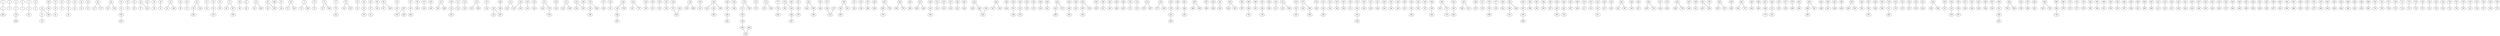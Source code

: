 strict graph {
0 [pos="(4817, 3777)"];
1 [pos="(5526, 3652)"];
2 [pos="(4833, 3861)"];
3 [pos="(5536, 3737)"];
4 [pos="(579, 4751)"];
5 [pos="(579, 4393)"];
6 [pos="(3703, 3990)"];
7 [pos="(4433, 3848)"];
8 [pos="(556, 3522)"];
9 [pos="(561, 3635)"];
10 [pos="(3704, 4077)"];
11 [pos="(4465, 3929)"];
12 [pos="(4305, 1660)"];
13 [pos="(4634, 1608)"];
14 [pos="(2893, 4248)"];
15 [pos="(3566, 4105)"];
16 [pos="(441, 2985)"];
17 [pos="(452, 3191)"];
18 [pos="(2895, 4160)"];
19 [pos="(3521, 4027)"];
20 [pos="(516, 2780)"];
21 [pos="(534, 3130)"];
22 [pos="(480, 3750)"];
23 [pos="(485, 3921)"];
24 [pos="(4630, 1695)"];
25 [pos="(5057, 1635)"];
26 [pos="(576, 4152)"];
27 [pos="(576, 4196)"];
28 [pos="(2523, 4245)"];
29 [pos="(2841, 4172)"];
30 [pos="(994, 6169)"];
31 [pos="(1137, 6438)"];
32 [pos="(980, 4665)"];
33 [pos="(1389, 4540)"];
34 [pos="(1619, 4474)"];
35 [pos="(2022, 4366)"];
36 [pos="(1906, 6882)"];
37 [pos="(2231, 6957)"];
38 [pos="(1918, 6973)"];
39 [pos="(2165, 7030)"];
40 [pos="(903, 6179)"];
41 [pos="(1065, 6484)"];
42 [pos="(5442, 1259)"];
43 [pos="(5602, 1525)"];
44 [pos="(2303, 4384)"];
45 [pos="(2866, 4254)"];
46 [pos="(5079, 6171)"];
47 [pos="(5256, 5960)"];
48 [pos="(3717, 3988)"];
49 [pos="(4775, 6490)"];
50 [pos="(4922, 6343)"];
51 [pos="(6037, 2981)"];
52 [pos="(6045, 3227)"];
53 [pos="(4951, 6186)"];
54 [pos="(5119, 5993)"];
55 [pos="(5151, 5954)"];
56 [pos="(5298, 5766)"];
57 [pos="(508, 2468)"];
58 [pos="(508, 2256)"];
59 [pos="(4610, 3815)"];
60 [pos="(4883, 3766)"];
61 [pos="(487, 3977)"];
62 [pos="(492, 4306)"];
63 [pos="(3131, 2091)"];
64 [pos="(3312, 1995)"];
65 [pos="(1278, 4662)"];
66 [pos="(1453, 4611)"];
67 [pos="(451, 3159)"];
68 [pos="(475, 3622)"];
69 [pos="(5524, 1229)"];
70 [pos="(5685, 1497)"];
71 [pos="(4534, 6592)"];
72 [pos="(4717, 6427)"];
73 [pos="(422, 2350)"];
74 [pos="(423, 2463)"];
75 [pos="(789, 5944)"];
76 [pos="(911, 6194)"];
77 [pos="(2975, 398)"];
78 [pos="(3301, 381)"];
79 [pos="(1614, 4564)"];
80 [pos="(2069, 4442)"];
81 [pos="(3773, 4064)"];
82 [pos="(3815, 1876)"];
83 [pos="(4129, 1786)"];
84 [pos="(5962, 3567)"];
85 [pos="(5962, 3335)"];
86 [pos="(494, 4680)"];
87 [pos="(494, 4455)"];
88 [pos="(3201, 471)"];
89 [pos="(3314, 466)"];
90 [pos="(736, 4835)"];
91 [pos="(1099, 4717)"];
92 [pos="(493, 4340)"];
93 [pos="(5032, 1552)"];
94 [pos="(569, 3866)"];
95 [pos="(3307, 2093)"];
96 [pos="(3516, 1991)"];
97 [pos="(5936, 4023)"];
98 [pos="(5955, 3750)"];
99 [pos="(3759, 375)"];
100 [pos="(3839, 376)"];
101 [pos="(3531, 374)"];
102 [pos="(3639, 374)"];
103 [pos="(3791, 1794)"];
104 [pos="(4119, 1700)"];
105 [pos="(1320, 1022)"];
106 [pos="(1476, 932)"];
107 [pos="(5991, 2491)"];
108 [pos="(6016, 2695)"];
109 [pos="(1072, 1186)"];
110 [pos="(1260, 1059)"];
111 [pos="(6020, 4043)"];
112 [pos="(6028, 3938)"];
113 [pos="(4615, 3901)"];
114 [pos="(4888, 3852)"];
115 [pos="(4208, 6839)"];
116 [pos="(4345, 6743)"];
117 [pos="(572, 3976)"];
118 [pos="(574, 4060)"];
119 [pos="(1650, 842)"];
120 [pos="(1830, 758)"];
121 [pos="(1148, 1030)"];
122 [pos="(1321, 922)"];
123 [pos="(5659, 3631)"];
124 [pos="(5873, 3601)"];
125 [pos="(5596, 3727)"];
126 [pos="(5952, 3677)"];
127 [pos="(979, 6140)"];
128 [pos="(1035, 6246)"];
129 [pos="(6032, 3896)"];
130 [pos="(6039, 3770)"];
131 [pos="(5887, 2371)"];
132 [pos="(5918, 2592)"];
133 [pos="(4435, 6782)"];
134 [pos="(4588, 6658)"];
135 [pos="(5324, 949)"];
136 [pos="(5449, 1115)"];
137 [pos="(5330, 5722)"];
138 [pos="(5454, 5538)"];
139 [pos="(578, 4281)"];
140 [pos="(544, 3285)"];
141 [pos="(557, 3539)"];
142 [pos="(920, 1195)"];
143 [pos="(1054, 1094)"];
144 [pos="(5542, 5558)"];
145 [pos="(5639, 5390)"];
146 [pos="(5413, 1526)"];
147 [pos="(5586, 1526)"];
148 [pos="(5929, 2686)"];
149 [pos="(5945, 2869)"];
150 [pos="(2901, 490)"];
151 [pos="(3102, 476)"];
152 [pos="(4304, 1747)"];
153 [pos="(4645, 1693)"];
154 [pos="(5272, 5940)"];
155 [pos="(5413, 5753)"];
156 [pos="(2285, 3496)"];
157 [pos="(2285, 3552)"];
158 [pos="(1474, 6852)"];
159 [pos="(1725, 6924)"];
160 [pos="(588, 5359)"];
161 [pos="(611, 5449)"];
162 [pos="(5250, 993)"];
163 [pos="(5379, 1164)"];
164 [pos="(4153, 6975)"];
165 [pos="(4310, 6873)"];
166 [pos="(1385, 885)"];
167 [pos="(1573, 785)"];
168 [pos="(2137, 7023)"];
169 [pos="(2271, 7053)"];
170 [pos="(6044, 3689)"];
171 [pos="(6045, 3634)"];
172 [pos="(1985, 4376)"];
173 [pos="(2366, 4281)"];
174 [pos="(5990, 4296)"];
175 [pos="(6016, 4084)"];
176 [pos="(876, 5929)"];
177 [pos="(2361, 7072)"];
178 [pos="(2609, 7121)"];
179 [pos="(2677, 2576)"];
180 [pos="(2770, 2473)"];
181 [pos="(5922, 4653)"];
182 [pos="(5959, 4479)"];
183 [pos="(2838, 2293)"];
184 [pos="(2960, 2201)"];
185 [pos="(637, 5204)"];
186 [pos="(680, 5377)"];
187 [pos="(4616, 6634)"];
188 [pos="(4759, 6505)"];
189 [pos="(2412, 475)"];
190 [pos="(2639, 435)"];
191 [pos="(4082, 6918)"];
192 [pos="(4199, 6845)"];
193 [pos="(5699, 1521)"];
194 [pos="(5797, 1698)"];
195 [pos="(6047, 3592)"];
196 [pos="(6047, 3532)"];
197 [pos="(828, 1391)"];
198 [pos="(951, 1280)"];
199 [pos="(5513, 5440)"];
200 [pos="(5585, 5310)"];
201 [pos="(4961, 6301)"];
202 [pos="(5088, 6160)"];
203 [pos="(3939, 7094)"];
204 [pos="(4143, 6981)"];
205 [pos="(2470, 7007)"];
206 [pos="(2636, 7040)"];
207 [pos="(853, 4706)"];
208 [pos="(948, 4676)"];
209 [pos="(3386, 463)"];
210 [pos="(3450, 462)"];
211 [pos="(1604, 6802)"];
212 [pos="(1858, 6870)"];
213 [pos="(2633, 2496)"];
214 [pos="(2732, 2390)"];
215 [pos="(5436, 5720)"];
216 [pos="(5547, 5549)"];
217 [pos="(4648, 603)"];
218 [pos="(4793, 650)"];
219 [pos="(5201, 936)"];
220 [pos="(5103, 1544)"];
221 [pos="(5305, 1530)"];
222 [pos="(722, 1376)"];
223 [pos="(821, 1280)"];
224 [pos="(4210, 413)"];
225 [pos="(4369, 444)"];
226 [pos="(5197, 1622)"];
227 [pos="(5375, 1613)"];
228 [pos="(4340, 525)"];
229 [pos="(4488, 559)"];
230 [pos="(1878, 737)"];
231 [pos="(2024, 678)"];
232 [pos="(3559, 459)"];
233 [pos="(3748, 459)"];
234 [pos="(4133, 487)"];
235 [pos="(4297, 516)"];
236 [pos="(527, 5104)"];
237 [pos="(572, 5299)"];
238 [pos="(951, 6272)"];
239 [pos="(1029, 6419)"];
240 [pos="(1450, 6753)"];
241 [pos="(1573, 6793)"];
242 [pos="(5907, 4274)"];
243 [pos="(5928, 4103)"];
244 [pos="(5950, 2952)"];
245 [pos="(5953, 3039)"];
246 [pos="(5724, 5223)"];
247 [pos="(5790, 5075)"];
248 [pos="(6048, 3376)"];
249 [pos="(5951, 2239)"];
250 [pos="(5142, 743)"];
251 [pos="(5242, 851)"];
252 [pos="(6019, 2723)"];
253 [pos="(6026, 2814)"];
254 [pos="(5782, 4846)"];
255 [pos="(5838, 4637)"];
256 [pos="(1094, 6535)"];
257 [pos="(1151, 6630)"];
258 [pos="(2977, 2189)"];
259 [pos="(3102, 2108)"];
260 [pos="(1716, 717)"];
261 [pos="(1827, 666)"];
262 [pos="(979, 1257)"];
263 [pos="(1081, 1180)"];
264 [pos="(3133, 2189)"];
265 [pos="(3292, 2101)"];
266 [pos="(3866, 7035)"];
267 [pos="(4039, 6943)"];
268 [pos="(6046, 3268)"];
269 [pos="(6047, 3324)"];
270 [pos="(2991, 2284)"];
271 [pos="(3120, 2197)"];
272 [pos="(1608, 864)"];
273 [pos="(1678, 829)"];
274 [pos="(2370, 3490)"];
275 [pos="(2371, 3603)"];
276 [pos="(3890, 464)"];
277 [pos="(4022, 473)"];
278 [pos="(3282, 7177)"];
279 [pos="(3425, 7162)"];
280 [pos="(2718, 424)"];
281 [pos="(2936, 401)"];
282 [pos="(611, 4789)"];
283 [pos="(700, 5450)"];
284 [pos="(752, 5620)"];
285 [pos="(520, 5071)"];
286 [pos="(581, 5335)"];
287 [pos="(5568, 3645)"];
288 [pos="(5704, 3625)"];
289 [pos="(3368, 1967)"];
290 [pos="(3544, 1885)"];
291 [pos="(2380, 3776)"];
292 [pos="(2395, 3898)"];
293 [pos="(4771, 6375)"];
294 [pos="(4909, 6232)"];
295 [pos="(5109, 832)"];
296 [pos="(4424, 456)"];
297 [pos="(4577, 494)"];
298 [pos="(5800, 1960)"];
299 [pos="(5841, 2125)"];
300 [pos="(2201, 6950)"];
301 [pos="(2441, 7001)"];
302 [pos="(1209, 6562)"];
303 [pos="(2370, 4139)"];
304 [pos="(2434, 4265)"];
305 [pos="(806, 5769)"];
306 [pos="(4386, 6712)"];
307 [pos="(509, 2543)"];
308 [pos="(2377, 3403)"];
309 [pos="(2420, 3182)"];
310 [pos="(5849, 4590)"];
311 [pos="(5893, 4363)"];
312 [pos="(2457, 3031)"];
313 [pos="(2504, 2867)"];
314 [pos="(5904, 2019)"];
315 [pos="(5924, 2109)"];
316 [pos="(4726, 6534)"];
317 [pos="(2586, 530)"];
318 [pos="(2786, 502)"];
319 [pos="(433, 2827)"];
320 [pos="(435, 2888)"];
321 [pos="(620, 5481)"];
322 [pos="(668, 5638)"];
323 [pos="(5705, 5057)"];
324 [pos="(5761, 4911)"];
325 [pos="(5617, 5247)"];
326 [pos="(5696, 5078)"];
327 [pos="(5860, 4883)"];
328 [pos="(5896, 4757)"];
329 [pos="(2364, 573)"];
330 [pos="(2021, 4455)"];
331 [pos="(2338, 4376)"];
332 [pos="(2455, 4120)"];
333 [pos="(3318, 7260)"];
334 [pos="(3489, 7239)"];
335 [pos="(2638, 7133)"];
336 [pos="(2822, 7200)"];
337 [pos="(423, 2246)"];
338 [pos="(427, 2121)"];
339 [pos="(2197, 618)"];
340 [pos="(510, 2592)"];
341 [pos="(695, 5717)"];
342 [pos="(733, 5816)"];
343 [pos="(2306, 3313)"];
344 [pos="(2350, 3106)"];
345 [pos="(4655, 516)"];
346 [pos="(4843, 577)"];
347 [pos="(5169, 5930)"];
348 [pos="(5658, 1622)"];
349 [pos="(5721, 1737)"];
350 [pos="(1841, 660)"];
351 [pos="(1994, 598)"];
352 [pos="(5440, 1611)"];
353 [pos="(5551, 1611)"];
354 [pos="(1360, 4549)"];
355 [pos="(1653, 4465)"];
356 [pos="(2675, 7056)"];
357 [pos="(2848, 7119)"];
358 [pos="(2362, 3058)"];
359 [pos="(2399, 2920)"];
360 [pos="(2907, 2349)"];
361 [pos="(2965, 2303)"];
362 [pos="(4555, 6574)"];
363 [pos="(4697, 6446)"];
364 [pos="(5372, 1155)"];
365 [pos="(1428, 960)"];
366 [pos="(1504, 917)"];
367 [pos="(2560, 2584)"];
368 [pos="(2648, 2479)"];
369 [pos="(427, 2674)"];
370 [pos="(431, 2803)"];
371 [pos="(593, 5000)"];
372 [pos="(629, 5169)"];
373 [pos="(2828, 2415)"];
374 [pos="(2891, 2360)"];
375 [pos="(2007, 593)"];
376 [pos="(2164, 539)"];
377 [pos="(865, 5905)"];
378 [pos="(985, 6151)"];
379 [pos="(5987, 4317)"];
380 [pos="(4008, 6959)"];
381 [pos="(4072, 6924)"];
382 [pos="(2301, 3840)"];
383 [pos="(2326, 3998)"];
384 [pos="(1070, 4727)"];
385 [pos="(1202, 4685)"];
386 [pos="(5406, 5612)"];
387 [pos="(5506, 5452)"];
388 [pos="(3785, 7164)"];
389 [pos="(3911, 7108)"];
390 [pos="(4184, 1685)"];
391 [pos="(5198, 802)"];
392 [pos="(5298, 917)"];
393 [pos="(2262, 510)"];
394 [pos="(720, 1506)"];
395 [pos="(785, 1434)"];
396 [pos="(1751, 6931)"];
397 [pos="(1940, 6978)"];
398 [pos="(5534, 1246)"];
399 [pos="(5853, 2182)"];
400 [pos="(2287, 3677)"];
401 [pos="(4733, 6412)"];
402 [pos="(4833, 574)"];
403 [pos="(4971, 627)"];
404 [pos="(510, 2192)"];
405 [pos="(516, 2077)"];
406 [pos="(3075, 478)"];
407 [pos="(3157, 473)"];
408 [pos="(524, 2013)"];
409 [pos="(550, 1866)"];
410 [pos="(535, 3143)"];
411 [pos="(543, 3271)"];
412 [pos="(1135, 6602)"];
413 [pos="(1170, 6659)"];
414 [pos="(5797, 5058)"];
415 [pos="(5856, 4896)"];
416 [pos="(2375, 3704)"];
417 [pos="(2379, 3766)"];
418 [pos="(4176, 1774)"];
419 [pos="(4293, 1749)"];
420 [pos="(3207, 7266)"];
421 [pos="(3307, 7261)"];
422 [pos="(3456, 376)"];
423 [pos="(3558, 7141)"];
424 [pos="(2763, 2482)"];
425 [pos="(2791, 2452)"];
426 [pos="(5279, 1532)"];
427 [pos="(5349, 1528)"];
428 [pos="(2434, 2807)"];
429 [pos="(433, 2050)"];
430 [pos="(447, 1950)"];
431 [pos="(3614, 4008)"];
432 [pos="(3842, 3963)"];
433 [pos="(5959, 3213)"];
434 [pos="(5075, 1633)"];
435 [pos="(3616, 7216)"];
436 [pos="(3661, 7204)"];
437 [pos="(4511, 565)"];
438 [pos="(4675, 612)"];
439 [pos="(809, 1291)"];
440 [pos="(4141, 403)"];
441 [pos="(2542, 2768)"];
442 [pos="(2605, 2667)"];
443 [pos="(3878, 378)"];
444 [pos="(4039, 389)"];
445 [pos="(2477, 2708)"];
446 [pos="(2542, 2608)"];
447 [pos="(3484, 1913)"];
448 [pos="(3567, 1875)"];
449 [pos="(608, 4882)"];
450 [pos="(3974, 7076)"];
451 [pos="(4111, 7000)"];
452 [pos="(640, 1469)"];
453 [pos="(708, 1391)"];
454 [pos="(2846, 7208)"];
455 [pos="(2968, 7243)"];
456 [pos="(4181, 6856)"];
457 [pos="(1402, 4625)"];
458 [pos="(496, 4934)"];
459 [pos="(1045, 1101)"];
460 [pos="(1208, 991)"];
461 [pos="(1321, 6685)"];
462 [pos="(1426, 6743)"];
463 [pos="(3773, 7077)"];
464 [pos="(3845, 7045)"];
465 [pos="(3581, 1869)"];
466 [pos="(3704, 1822)"];
467 [pos="(4559, 490)"];
468 [pos="(4617, 505)"];
469 [pos="(3267, 2019)"];
470 [pos="(3340, 1981)"];
471 [pos="(4531, 6704)"];
472 [pos="(4602, 6646)"];
473 [pos="(5898, 4333)"];
474 [pos="(3788, 460)"];
475 [pos="(1686, 731)"];
476 [pos="(1757, 697)"];
477 [pos="(2394, 3888)"];
478 [pos="(2414, 4002)"];
479 [pos="(2497, 2892)"];
480 [pos="(2513, 2839)"];
481 [pos="(5958, 2278)"];
482 [pos="(5964, 2313)"];
483 [pos="(5601, 5279)"];
484 [pos="(5603, 1612)"];
485 [pos="(5836, 1792)"];
486 [pos="(5876, 1915)"];
487 [pos="(1549, 893)"];
488 [pos="(3678, 7200)"];
489 [pos="(3764, 7172)"];
490 [pos="(3154, 2078)"];
491 [pos="(3280, 2011)"];
492 [pos="(5000, 6257)"];
493 [pos="(5351, 983)"];
494 [pos="(5418, 1072)"];
495 [pos="(422, 2313)"];
496 [pos="(423, 2276)"];
497 [pos="(5081, 6036)"];
498 [pos="(5142, 5965)"];
499 [pos="(2832, 7113)"];
500 [pos="(2878, 7128)"];
501 [pos="(3141, 7181)"];
502 [pos="(3178, 7181)"];
503 [pos="(627, 5159)"];
504 [pos="(656, 5279)"];
505 [pos="(2288, 3424)"];
506 [pos="(2304, 3323)"];
507 [pos="(536, 1637)"];
508 [pos="(581, 1553)"];
509 [pos="(2276, 507)"];
510 [pos="(1042, 6440)"];
511 [pos="(1087, 6523)"];
512 [pos="(2308, 7061)"];
513 [pos="(2439, 7087)"];
514 [pos="(3661, 7116)"];
515 [pos="(3725, 7095)"];
516 [pos="(1107, 1161)"];
517 [pos="(1224, 1082)"];
518 [pos="(2719, 2404)"];
519 [pos="(2781, 2342)"];
520 [pos="(5556, 1283)"];
521 [pos="(1269, 6753)"];
522 [pos="(1368, 6810)"];
523 [pos="(5953, 2254)"];
524 [pos="(5087, 809)"];
525 [pos="(5142, 869)"];
526 [pos="(2257, 600)"];
527 [pos="(3671, 1925)"];
528 [pos="(3799, 1881)"];
529 [pos="(683, 5683)"];
530 [pos="(4774, 644)"];
531 [pos="(4898, 689)"];
532 [pos="(423, 2492)"];
533 [pos="(424, 2548)"];
534 [pos="(813, 5786)"];
535 [pos="(2921, 7142)"];
536 [pos="(3038, 7171)"];
537 [pos="(451, 1926)"];
538 [pos="(477, 1804)"];
539 [pos="(6031, 2883)"];
540 [pos="(3499, 461)"];
541 [pos="(493, 4760)"];
542 [pos="(493, 4704)"];
543 [pos="(3847, 1777)"];
544 [pos="(4042, 1721)"];
545 [pos="(2765, 505)"];
546 [pos="(2918, 489)"];
547 [pos="(4740, 3878)"];
548 [pos="(5043, 3824)"];
549 [pos="(744, 5843)"];
550 [pos="(599, 1707)"];
551 [pos="(633, 1634)"];
552 [pos="(5279, 5790)"];
553 [pos="(5377, 5655)"];
554 [pos="(3585, 1961)"];
555 [pos="(1027, 6233)"];
556 [pos="(1111, 6391)"];
557 [pos="(5376, 5804)"];
558 [pos="(5474, 5664)"];
559 [pos="(5177, 5922)"];
560 [pos="(4455, 552)"];
561 [pos="(4521, 568)"];
562 [pos="(516, 2764)"];
563 [pos="(517, 2798)"];
564 [pos="(5958, 3690)"];
565 [pos="(5405, 1202)"];
566 [pos="(5473, 1311)"];
567 [pos="(3129, 7266)"];
568 [pos="(682, 1555)"];
569 [pos="(4535, 3916)"];
570 [pos="(4712, 3884)"];
571 [pos="(5904, 4726)"];
572 [pos="(5433, 1095)"];
573 [pos="(5456, 1126)"];
574 [pos="(3271, 7178)"];
575 [pos="(5961, 3279)"];
576 [pos="(807, 5983)"];
577 [pos="(893, 6159)"];
578 [pos="(5921, 2616)"];
579 [pos="(5927, 2676)"];
580 [pos="(5600, 3641)"];
581 [pos="(5802, 1708)"];
582 [pos="(5022, 750)"];
583 [pos="(3844, 462)"];
584 [pos="(5745, 1793)"];
585 [pos="(5786, 1912)"];
586 [pos="(5906, 2030)"];
587 [pos="(2717, 2530)"];
588 [pos="(2750, 2496)"];
589 [pos="(5289, 908)"];
590 [pos="(2923, 2335)"];
591 [pos="(3055, 2239)"];
592 [pos="(5681, 3714)"];
593 [pos="(5881, 3686)"];
594 [pos="(5148, 6091)"];
595 [pos="(5195, 6034)"];
596 [pos="(1253, 963)"];
597 [pos="(1452, 848)"];
598 [pos="(5325, 5871)"];
599 [pos="(5365, 5819)"];
600 [pos="(3691, 1827)"];
601 [pos="(3802, 1791)"];
602 [pos="(2423, 3169)"];
603 [pos="(5038, 659)"];
604 [pos="(3829, 7052)"];
605 [pos="(3931, 7002)"];
606 [pos="(577, 4209)"];
607 [pos="(5662, 1459)"];
608 [pos="(5722, 1563)"];
609 [pos="(5939, 3978)"];
610 [pos="(1258, 6634)"];
611 [pos="(2535, 2620)"];
612 [pos="(762, 1458)"];
613 [pos="(857, 1363)"];
614 [pos="(4524, 3831)"];
615 [pos="(4713, 3797)"];
616 [pos="(4867, 6275)"];
617 [pos="(4963, 6172)"];
618 [pos="(1386, 984)"];
619 [pos="(4726, 1594)"];
620 [pos="(4983, 1558)"];
621 [pos="(2752, 2370)"];
622 [pos="(2826, 2303)"];
623 [pos="(2286, 3639)"];
624 [pos="(2286, 3591)"];
625 [pos="(557, 1836)"];
626 [pos="(587, 1738)"];
627 [pos="(4290, 6783)"];
628 [pos="(4437, 6672)"];
629 [pos="(494, 1745)"];
630 [pos="(528, 1656)"];
631 [pos="(2551, 2751)"];
632 [pos="(2586, 2695)"];
633 [pos="(4408, 3853)"];
634 [pos="(4550, 3827)"];
635 [pos="(425, 2602)"];
636 [pos="(4097, 482)"];
637 [pos="(4153, 491)"];
638 [pos="(5984, 4333)"];
639 [pos="(2459, 7092)"];
640 [pos="(4806, 6340)"];
641 [pos="(3379, 1962)"];
642 [pos="(3091, 2116)"];
643 [pos="(1559, 793)"];
644 [pos="(1617, 764)"];
645 [pos="(2381, 3377)"];
646 [pos="(2408, 3238)"];
647 [pos="(4920, 698)"];
648 [pos="(4997, 734)"];
649 [pos="(924, 1303)"];
650 [pos="(1029, 1218)"];
651 [pos="(436, 2904)"];
652 [pos="(440, 2975)"];
653 [pos="(4987, 6146)"];
654 [pos="(2994, 7249)"];
655 [pos="(3062, 7261)"];
656 [pos="(4184, 6956)"];
657 [pos="(4278, 6895)"];
658 [pos="(1387, 6819)"];
659 [pos="(5274, 1025)"];
660 [pos="(1111, 6562)"];
661 [pos="(745, 1477)"];
662 [pos="(5071, 680)"];
663 [pos="(5102, 707)"];
664 [pos="(682, 1419)"];
665 [pos="(775, 1323)"];
666 [pos="(5630, 5219)"];
667 [pos="(6018, 4064)"];
668 [pos="(6022, 4011)"];
669 [pos="(1220, 6716)"];
670 [pos="(1256, 6744)"];
671 [pos="(2809, 7195)"];
672 [pos="(2374, 3686)"];
673 [pos="(2375, 3716)"];
674 [pos="(5989, 2481)"];
675 [pos="(3122, 7180)"];
676 [pos="(492, 4867)"];
677 [pos="(494, 4917)"];
678 [pos="(5576, 5499)"];
679 [pos="(2343, 6980)"];
680 [pos="(2512, 7015)"];
681 [pos="(3479, 375)"];
682 [pos="(3512, 375)"];
683 [pos="(2302, 3338)"];
684 [pos="(2310, 3296)"];
685 [pos="(5771, 4881)"];
686 [pos="(5790, 4816)"];
687 [pos="(2373, 3434)"];
688 [pos="(1729, 4532)"];
689 [pos="(1938, 4476)"];
690 [pos="(4042, 476)"];
691 [pos="(4075, 479)"];
692 [pos="(2400, 565)"];
693 [pos="(2539, 538)"];
694 [pos="(3647, 7120)"];
695 [pos="(2757, 420)"];
696 [pos="(2655, 2602)"];
697 [pos="(2703, 2548)"];
698 [pos="(4553, 1621)"];
699 [pos="(4660, 1605)"];
700 [pos="(6042, 3731)"];
701 [pos="(2343, 4069)"];
702 [pos="(6033, 2905)"];
703 [pos="(6035, 2960)"];
704 [pos="(2475, 4160)"];
705 [pos="(2502, 4211)"];
706 [pos="(511, 2621)"];
707 [pos="(858, 1247)"];
708 [pos="(984, 1145)"];
709 [pos="(1335, 6694)"];
710 [pos="(1411, 6736)"];
711 [pos="(3658, 374)"];
712 [pos="(3714, 374)"];
713 [pos="(4676, 523)"];
714 [pos="(658, 5605)"];
715 [pos="(674, 5656)"];
716 [pos="(428, 2111)"];
717 [pos="(575, 4095)"];
718 [pos="(5831, 3607)"];
719 [pos="(5958, 3591)"];
720 [pos="(5686, 1671)"];
721 [pos="(5732, 1761)"];
722 [pos="(5834, 2098)"];
723 [pos="(5846, 2148)"];
724 [pos="(5962, 2303)"];
725 [pos="(5985, 2448)"];
726 [pos="(2451, 2761)"];
727 [pos="(1274, 6650)"];
728 [pos="(3081, 2222)"];
729 [pos="(3159, 2175)"];
730 [pos="(2372, 3658)"];
731 [pos="(2372, 3627)"];
732 [pos="(528, 1991)"];
733 [pos="(1698, 6916)"];
734 [pos="(1816, 6947)"];
735 [pos="(5125, 6116)"];
736 [pos="(5579, 1485)"];
737 [pos="(5376, 1527)"];
738 [pos="(5560, 3733)"];
739 [pos="(5654, 3719)"];
740 [pos="(1189, 6526)"];
741 [pos="(1228, 6592)"];
742 [pos="(4307, 432)"];
743 [pos="(4411, 453)"];
744 [pos="(4904, 6360)"];
745 [pos="(2283, 4302)"];
746 [pos="(1283, 6762)"];
747 [pos="(1347, 6799)"];
748 [pos="(2187, 622)"];
749 [pos="(2270, 597)"];
750 [pos="(5831, 4663)"];
751 [pos="(5864, 4519)"];
752 [pos="(5851, 2172)"];
753 [pos="(3888, 7118)"];
0 -- 1;
1 -- 580;
2 -- 3;
4 -- 5;
5 -- 139;
6 -- 7;
8 -- 9;
9 -- 94;
10 -- 11;
12 -- 13;
12 -- 390;
13 -- 93;
14 -- 15;
15 -- 81;
16 -- 17;
18 -- 19;
19 -- 48;
20 -- 21;
22 -- 23;
24 -- 25;
26 -- 27;
26 -- 717;
28 -- 29;
28 -- 332;
30 -- 31;
31 -- 302;
32 -- 33;
34 -- 35;
36 -- 37;
36 -- 212;
38 -- 39;
40 -- 41;
42 -- 43;
42 -- 364;
44 -- 45;
46 -- 47;
49 -- 50;
49 -- 316;
50 -- 492;
51 -- 52;
53 -- 54;
54 -- 347;
55 -- 56;
57 -- 58;
57 -- 307;
59 -- 60;
61 -- 62;
63 -- 64;
63 -- 642;
65 -- 66;
65 -- 385;
67 -- 68;
69 -- 70;
69 -- 520;
71 -- 72;
71 -- 306;
73 -- 74;
75 -- 76;
75 -- 549;
77 -- 78;
78 -- 422;
79 -- 80;
79 -- 457;
82 -- 83;
84 -- 85;
85 -- 575;
86 -- 87;
87 -- 92;
88 -- 89;
90 -- 91;
90 -- 449;
95 -- 96;
96 -- 554;
97 -- 98;
98 -- 564;
99 -- 100;
101 -- 102;
103 -- 104;
104 -- 390;
105 -- 106;
107 -- 108;
107 -- 249;
109 -- 110;
110 -- 618;
111 -- 112;
113 -- 114;
115 -- 116;
115 -- 456;
117 -- 118;
119 -- 120;
119 -- 487;
121 -- 122;
121 -- 143;
123 -- 124;
125 -- 126;
127 -- 128;
127 -- 176;
129 -- 130;
131 -- 132;
131 -- 399;
133 -- 134;
133 -- 165;
135 -- 136;
135 -- 589;
136 -- 398;
137 -- 138;
139 -- 606;
140 -- 141;
142 -- 143;
142 -- 439;
144 -- 145;
144 -- 678;
145 -- 246;
146 -- 147;
146 -- 737;
148 -- 149;
150 -- 151;
152 -- 153;
154 -- 155;
156 -- 157;
157 -- 624;
158 -- 159;
158 -- 658;
160 -- 161;
162 -- 163;
162 -- 219;
162 -- 659;
164 -- 165;
166 -- 167;
167 -- 260;
168 -- 169;
170 -- 171;
170 -- 700;
171 -- 195;
172 -- 173;
174 -- 175;
174 -- 638;
176 -- 534;
177 -- 178;
178 -- 639;
179 -- 180;
179 -- 442;
181 -- 182;
182 -- 379;
183 -- 184;
183 -- 258;
185 -- 186;
187 -- 188;
188 -- 472;
189 -- 190;
189 -- 393;
190 -- 695;
191 -- 192;
193 -- 194;
195 -- 196;
196 -- 248;
197 -- 198;
199 -- 200;
201 -- 202;
201 -- 744;
202 -- 735;
203 -- 204;
203 -- 753;
205 -- 206;
207 -- 208;
207 -- 282;
209 -- 210;
210 -- 540;
211 -- 212;
213 -- 214;
215 -- 216;
217 -- 218;
219 -- 295;
220 -- 221;
222 -- 223;
224 -- 225;
224 -- 440;
226 -- 227;
226 -- 434;
228 -- 229;
230 -- 231;
231 -- 339;
232 -- 233;
233 -- 474;
234 -- 235;
236 -- 237;
238 -- 239;
240 -- 241;
242 -- 243;
242 -- 473;
243 -- 609;
244 -- 245;
245 -- 433;
246 -- 247;
248 -- 269;
250 -- 251;
252 -- 253;
252 -- 674;
253 -- 539;
254 -- 255;
256 -- 257;
258 -- 259;
260 -- 261;
262 -- 263;
264 -- 265;
266 -- 267;
268 -- 269;
270 -- 271;
272 -- 273;
274 -- 275;
274 -- 687;
276 -- 277;
276 -- 583;
278 -- 279;
279 -- 423;
280 -- 281;
283 -- 284;
284 -- 305;
285 -- 286;
285 -- 458;
287 -- 288;
289 -- 290;
291 -- 292;
293 -- 294;
293 -- 401;
296 -- 297;
298 -- 299;
299 -- 752;
300 -- 301;
302 -- 610;
303 -- 304;
304 -- 745;
307 -- 340;
308 -- 309;
310 -- 311;
312 -- 313;
312 -- 602;
314 -- 315;
315 -- 523;
317 -- 318;
317 -- 329;
319 -- 320;
321 -- 322;
322 -- 529;
323 -- 324;
325 -- 326;
327 -- 328;
329 -- 526;
330 -- 331;
333 -- 334;
334 -- 435;
335 -- 336;
337 -- 338;
341 -- 342;
343 -- 344;
345 -- 346;
348 -- 349;
350 -- 351;
352 -- 353;
353 -- 484;
354 -- 355;
356 -- 357;
358 -- 359;
359 -- 428;
360 -- 361;
360 -- 373;
362 -- 363;
363 -- 640;
365 -- 366;
366 -- 487;
367 -- 368;
367 -- 611;
369 -- 370;
371 -- 372;
373 -- 374;
375 -- 376;
376 -- 509;
377 -- 378;
380 -- 381;
382 -- 383;
382 -- 400;
383 -- 701;
384 -- 385;
386 -- 387;
387 -- 483;
388 -- 389;
391 -- 392;
394 -- 395;
396 -- 397;
402 -- 403;
403 -- 603;
404 -- 405;
405 -- 732;
406 -- 407;
408 -- 409;
410 -- 411;
412 -- 413;
414 -- 415;
415 -- 571;
416 -- 417;
418 -- 419;
420 -- 421;
420 -- 567;
423 -- 694;
424 -- 425;
426 -- 427;
429 -- 430;
429 -- 716;
431 -- 432;
435 -- 436;
437 -- 438;
440 -- 444;
441 -- 442;
442 -- 696;
443 -- 444;
445 -- 446;
445 -- 726;
447 -- 448;
450 -- 451;
452 -- 453;
452 -- 508;
454 -- 455;
454 -- 671;
459 -- 460;
461 -- 462;
461 -- 727;
463 -- 464;
465 -- 466;
467 -- 468;
468 -- 713;
469 -- 470;
470 -- 641;
471 -- 472;
475 -- 476;
477 -- 478;
479 -- 480;
481 -- 482;
483 -- 666;
485 -- 486;
485 -- 581;
486 -- 586;
488 -- 489;
490 -- 491;
493 -- 494;
495 -- 496;
497 -- 498;
497 -- 653;
499 -- 500;
501 -- 502;
502 -- 574;
503 -- 504;
505 -- 506;
507 -- 508;
510 -- 511;
511 -- 660;
512 -- 513;
514 -- 515;
516 -- 517;
518 -- 519;
521 -- 522;
524 -- 525;
524 -- 582;
527 -- 528;
527 -- 554;
530 -- 531;
532 -- 533;
533 -- 635;
535 -- 536;
536 -- 675;
537 -- 538;
541 -- 542;
543 -- 544;
545 -- 546;
547 -- 548;
550 -- 551;
551 -- 568;
552 -- 553;
552 -- 559;
555 -- 556;
557 -- 558;
560 -- 561;
562 -- 563;
562 -- 706;
565 -- 566;
566 -- 736;
568 -- 661;
569 -- 570;
572 -- 573;
576 -- 577;
578 -- 579;
584 -- 585;
587 -- 588;
590 -- 591;
592 -- 593;
594 -- 595;
596 -- 597;
598 -- 599;
600 -- 601;
604 -- 605;
607 -- 608;
612 -- 613;
614 -- 615;
616 -- 617;
619 -- 620;
621 -- 622;
623 -- 624;
625 -- 626;
627 -- 628;
629 -- 630;
631 -- 632;
633 -- 634;
636 -- 637;
643 -- 644;
645 -- 646;
647 -- 648;
649 -- 650;
651 -- 652;
654 -- 655;
656 -- 657;
662 -- 663;
664 -- 665;
667 -- 668;
669 -- 670;
672 -- 673;
676 -- 677;
679 -- 680;
681 -- 682;
683 -- 684;
685 -- 686;
688 -- 689;
690 -- 691;
692 -- 693;
696 -- 697;
698 -- 699;
702 -- 703;
704 -- 705;
707 -- 708;
709 -- 710;
711 -- 712;
714 -- 715;
718 -- 719;
720 -- 721;
722 -- 723;
724 -- 725;
728 -- 729;
730 -- 731;
733 -- 734;
738 -- 739;
740 -- 741;
742 -- 743;
746 -- 747;
748 -- 749;
750 -- 751;
}
